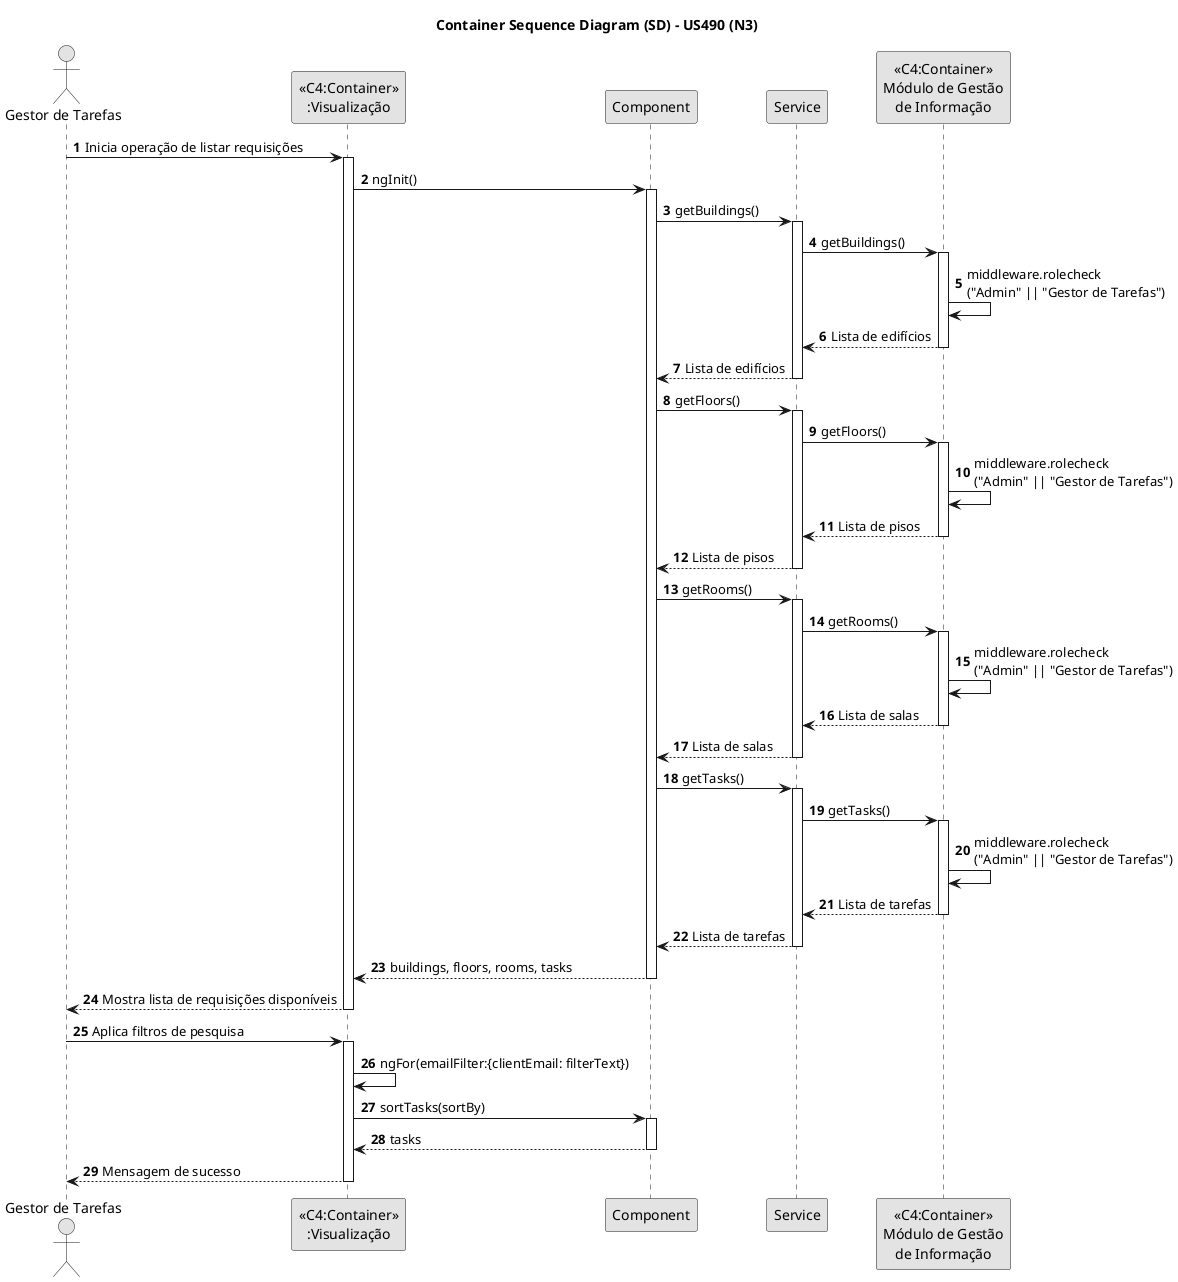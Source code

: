 @startuml
skinparam monochrome true
skinparam packageStyle rectangle
skinparam shadowing false

title Container Sequence Diagram (SD) - US490 (N3)

autonumber

actor "Gestor de Tarefas"

"Gestor de Tarefas" -> "<<C4:Container>>\n:Visualização": Inicia operação de listar requisições
activate "<<C4:Container>>\n:Visualização"
"<<C4:Container>>\n:Visualização" -> Component: ngInit()
activate Component
Component -> Service: getBuildings()
activate Service
Service -> "<<C4:Container>>\nMódulo de Gestão\nde Informação" : getBuildings()
activate "<<C4:Container>>\nMódulo de Gestão\nde Informação"
"<<C4:Container>>\nMódulo de Gestão\nde Informação" -> "<<C4:Container>>\nMódulo de Gestão\nde Informação": middleware.rolecheck\n("Admin" || "Gestor de Tarefas")
"<<C4:Container>>\nMódulo de Gestão\nde Informação" --> Service : Lista de edifícios
deactivate "<<C4:Container>>\nMódulo de Gestão\nde Informação"
Service --> Component : Lista de edifícios
deactivate Service
Component -> Service : getFloors()
activate Service
Service -> "<<C4:Container>>\nMódulo de Gestão\nde Informação" : getFloors()
activate "<<C4:Container>>\nMódulo de Gestão\nde Informação"
"<<C4:Container>>\nMódulo de Gestão\nde Informação" -> "<<C4:Container>>\nMódulo de Gestão\nde Informação": middleware.rolecheck\n("Admin" || "Gestor de Tarefas")
"<<C4:Container>>\nMódulo de Gestão\nde Informação" --> Service : Lista de pisos
deactivate "<<C4:Container>>\nMódulo de Gestão\nde Informação"
Service --> Component : Lista de pisos
deactivate Service

Component -> Service : getRooms()
activate Service
Service -> "<<C4:Container>>\nMódulo de Gestão\nde Informação" : getRooms()
activate "<<C4:Container>>\nMódulo de Gestão\nde Informação"
"<<C4:Container>>\nMódulo de Gestão\nde Informação" -> "<<C4:Container>>\nMódulo de Gestão\nde Informação": middleware.rolecheck\n("Admin" || "Gestor de Tarefas")
"<<C4:Container>>\nMódulo de Gestão\nde Informação" --> Service : Lista de salas
deactivate "<<C4:Container>>\nMódulo de Gestão\nde Informação"
Service --> Component : Lista de salas
deactivate Service

Component -> Service : getTasks()
activate Service
Service -> "<<C4:Container>>\nMódulo de Gestão\nde Informação" : getTasks()
activate "<<C4:Container>>\nMódulo de Gestão\nde Informação"
"<<C4:Container>>\nMódulo de Gestão\nde Informação" -> "<<C4:Container>>\nMódulo de Gestão\nde Informação": middleware.rolecheck\n("Admin" || "Gestor de Tarefas")
"<<C4:Container>>\nMódulo de Gestão\nde Informação" --> Service : Lista de tarefas
deactivate "<<C4:Container>>\nMódulo de Gestão\nde Informação"
Service --> Component : Lista de tarefas
deactivate Service

Component --> "<<C4:Container>>\n:Visualização" : buildings, floors, rooms, tasks
deactivate Component

"<<C4:Container>>\n:Visualização" --> "Gestor de Tarefas": Mostra lista de requisições disponíveis
deactivate "<<C4:Container>>\n:Visualização"

"Gestor de Tarefas" -> "<<C4:Container>>\n:Visualização": Aplica filtros de pesquisa
activate "<<C4:Container>>\n:Visualização"
"<<C4:Container>>\n:Visualização" -> "<<C4:Container>>\n:Visualização": ngFor(emailFilter:{clientEmail: filterText})
"<<C4:Container>>\n:Visualização" -> Component: sortTasks(sortBy)
activate Component
Component --> "<<C4:Container>>\n:Visualização" : tasks
deactivate Component
deactivate "<<C4:Container>>\nMódulo de Gestão\nde Informação"
"Gestor de Tarefas" <-- "<<C4:Container>>\n:Visualização": Mensagem de sucesso
deactivate "<<C4:Container>>\n:Visualização"

@enduml